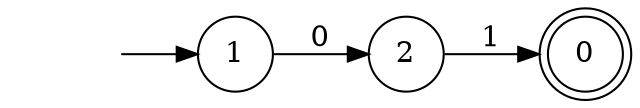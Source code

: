 digraph Automaton {
  rankdir = LR;
0 [shape=doublecircle]; 
node [shape=circle];
  initial [shape=plaintext,label=""];
  initial -> 1
  1 -> 2 [label="0"];
node [shape=circle];
  2 -> 0 [label="1"];
}

